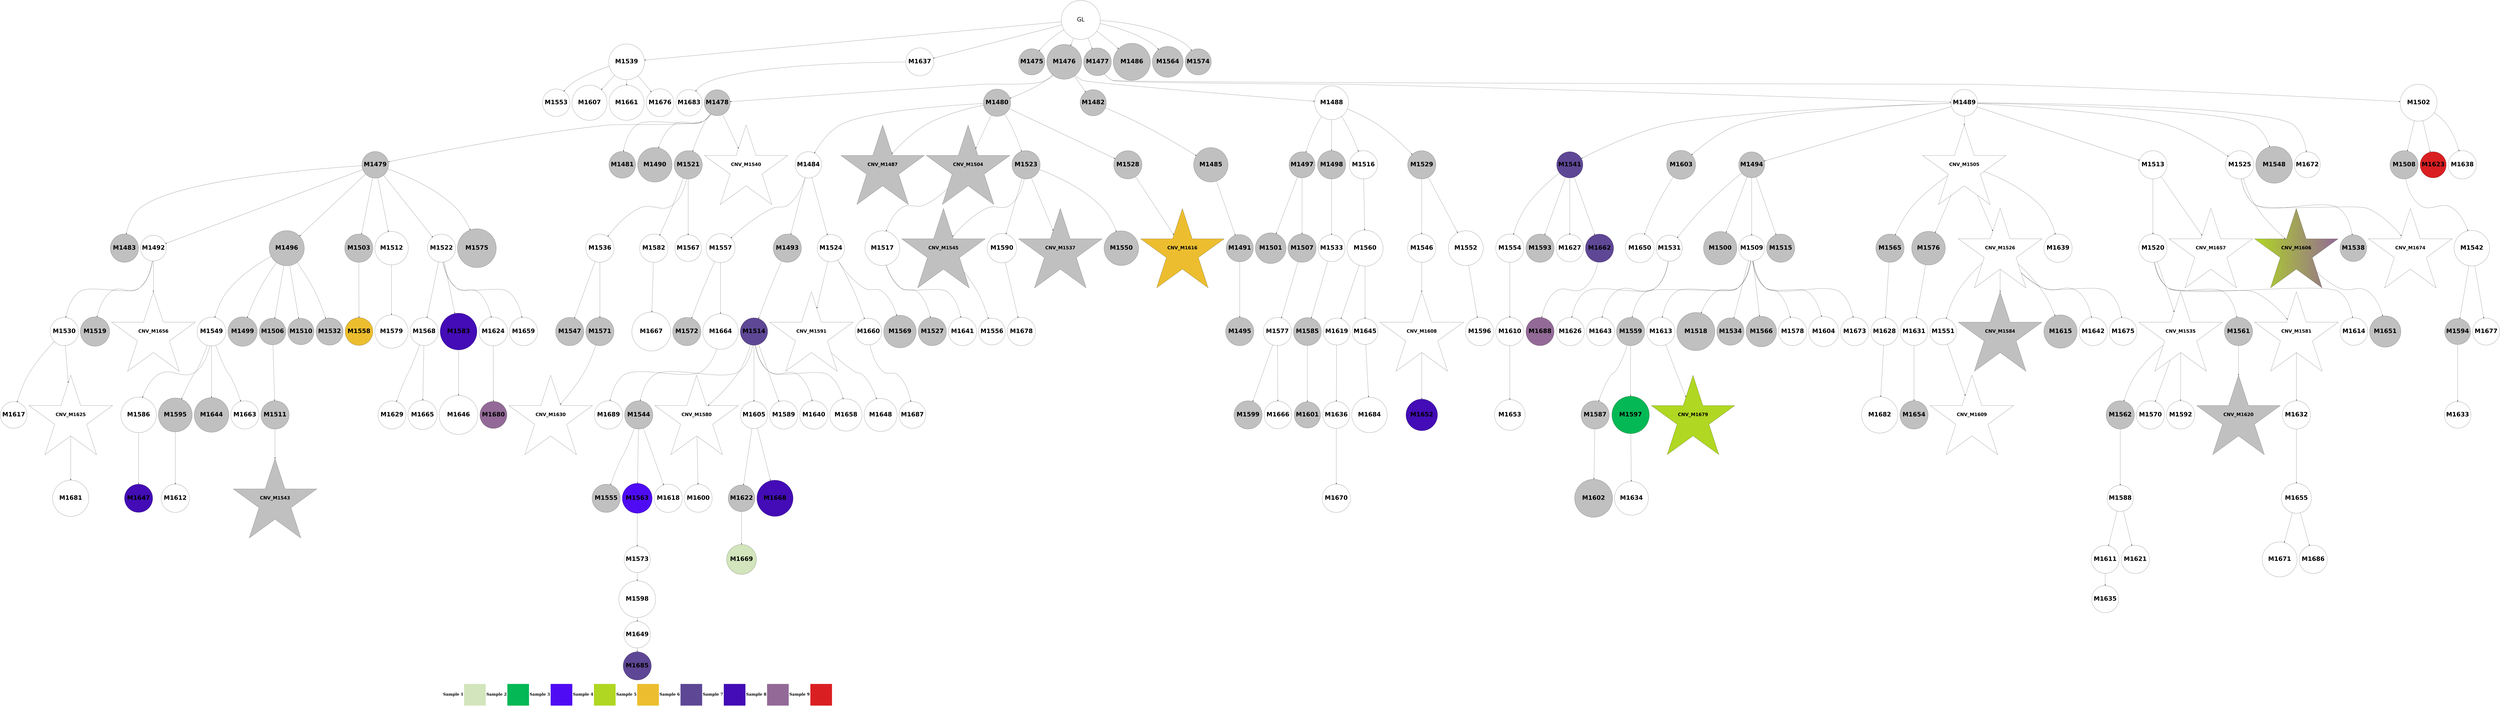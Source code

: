 digraph G { 
rankdir=TB;
1536 -> 1623;
1536 -> 1631;
1537 -> 1632;
1537 -> 1649;
1539 -> 1591;
1541 -> 1568;
1541 -> 1576;
1541 -> 1598;
1542 -> 1553;
1542 -> 1577;
1545 -> 1559;
1545 -> 1613;
1545 -> 1667;
1545 -> 1682;
1547 -> 1560;
1547 -> 1599;
1547 -> 1633;
1547 -> 1668;
1548 -> 1600;
1548 -> 1683;
1550 -> 1561;
1550 -> 1569;
1550 -> 1624;
1551 -> 1562;
1552 -> 1614;
1555 -> 1592;
1555 -> 1601;
1555 -> 1650;
1555 -> 1669;
1557 -> 1615;
1558 -> 1602;
1560 -> 1616;
1563 -> 1578;
1563 -> 1670;
1565 -> 1593;
1565 -> 1603;
1566 -> 1625;
1566 -> 1651;
1567 -> 1626;
1568 -> 1594;
1569 -> 1579;
1571 -> 1634;
1574 -> 1635;
1574 -> 1671;
1577 -> 1636;
1579 -> 1604;
1582 -> 1637;
1583 -> 1605;
1583 -> 1672;
1586 -> 1606;
1587 -> 1638;
1588 -> 1673;
1589 -> 1652;
1591 -> 1607;
1592 -> 1653;
1593 -> 1608;
1594 -> 1617;
1594 -> 1627;
1596 -> 1684;
1597 -> 1654;
1600 -> 1639;
1601 -> 1618;
1603 -> 1640;
1604 -> 1655;
1609 -> 1656;
1611 -> 1628;
1611 -> 1674;
1612 -> 1657;
1614 -> 1658;
1616 -> 1659;
1617 -> 1641;
1619 -> 1685;
1625 -> 1642;
1628 -> 1675;
1630 -> 1686;
1631 -> 1687;
1634 -> 1688;
1637 -> 1660;
1638 -> 1661;
1642 -> 1676;
1643 -> 1689;
1651 -> 1690;
1655 -> 1691;
1661 -> 1677;
1661 -> 1692;
1666 -> 1693;
1668 -> 1694;
1670 -> 1695;
1480 -> 1481;
1480 -> 1482;
1480 -> 1483;
1480 -> 1492;
1480 -> 1545;
1480 -> 1570;
1480 -> 1580;
1480 -> 1643;
1482 -> 1484;
1482 -> 1486;
1482 -> 1488;
1482 -> 1494;
1483 -> 1495;
1483 -> 1508;
1484 -> 1485;
1484 -> 1487;
1484 -> 1496;
1484 -> 1527;
1484 -> 1546;
1485 -> 1489;
1485 -> 1498;
1485 -> 1502;
1485 -> 1509;
1485 -> 1518;
1485 -> 1528;
1485 -> 1581;
1486 -> 1490;
1486 -> 1493;
1486 -> 1510;
1486 -> 1529;
1486 -> 1534;
1488 -> 1491;
1490 -> 1499;
1490 -> 1530;
1490 -> 1563;
1491 -> 1497;
1494 -> 1503;
1494 -> 1504;
1494 -> 1522;
1494 -> 1535;
1495 -> 1500;
1495 -> 1511;
1495 -> 1519;
1495 -> 1531;
1495 -> 1547;
1495 -> 1554;
1495 -> 1609;
1495 -> 1678;
1497 -> 1501;
1498 -> 1525;
1498 -> 1536;
1498 -> 1662;
1499 -> 1520;
1500 -> 1506;
1500 -> 1515;
1500 -> 1521;
1500 -> 1537;
1502 -> 1505;
1502 -> 1512;
1502 -> 1516;
1502 -> 1538;
1502 -> 1555;
1503 -> 1507;
1503 -> 1513;
1504 -> 1539;
1508 -> 1514;
1508 -> 1629;
1508 -> 1644;
1509 -> 1564;
1510 -> 1523;
1511 -> 1532;
1511 -> 1571;
1511 -> 1582;
1511 -> 1645;
1512 -> 1517;
1513 -> 1583;
1514 -> 1548;
1515 -> 1524;
1515 -> 1540;
1515 -> 1565;
1515 -> 1572;
1515 -> 1584;
1515 -> 1610;
1515 -> 1619;
1515 -> 1679;
1517 -> 1549;
1518 -> 1585;
1519 -> 1526;
1519 -> 1663;
1520 -> 1550;
1520 -> 1586;
1520 -> 1595;
1520 -> 1611;
1520 -> 1646;
1520 -> 1664;
1522 -> 1566;
1523 -> 1533;
1523 -> 1647;
1526 -> 1541;
1526 -> 1567;
1526 -> 1587;
1526 -> 1620;
1527 -> 1542;
1527 -> 1573;
1527 -> 1588;
1528 -> 1574;
1528 -> 1589;
1528 -> 1630;
1528 -> 1665;
1529 -> 1543;
1529 -> 1551;
1529 -> 1556;
1529 -> 1596;
1530 -> 1575;
1530 -> 1597;
1530 -> 1666;
1531 -> 1544;
1531 -> 1612;
1531 -> 1680;
1532 -> 1557;
1532 -> 1590;
1532 -> 1621;
1532 -> 1648;
1532 -> 1681;
1534 -> 1622;
1535 -> 1552;
1535 -> 1558;
1629 [shape=circle style=filled fillcolor="#da1f22" fontname="helvetica-bold" fontsize=56 label="M1623" width=2.92 height=2 ];
1676 [shape=circle style=filled fillcolor=white fontname="helvetica-bold" fontsize=56 label="M1670" width=2 height=2 ];
1683 [shape=circle style=filled fillcolor=white fontname="helvetica-bold" fontsize=56 label="M1677" width=2.37 height=2 ];
1549 [shape=star style=filled fillcolor=grey fontname="helvetica-bold" fontsize=42 label="CNV_M1543"];
1513 [shape=circle style=filled fillcolor=grey fontname="helvetica-bold" fontsize=56 label="M1507" width=0.32 height=2 ];
1577 [shape=circle style=filled fillcolor=grey fontname="helvetica-bold" fontsize=56 label="M1571" width=0.59 height=2 ];
1649 [shape=circle style=filled fillcolor=white fontname="helvetica-bold" fontsize=56 label="M1643" width=0.71 height=2 ];
1583 [shape=circle style=filled fillcolor=white fontname="helvetica-bold" fontsize=56 label="M1577" width=1.73 height=2 ];
1692 [shape=circle style=filled fillcolor=white fontname="helvetica-bold" fontsize=56 label="M1686" width=1.23 height=2 ];
1533 [shape=circle style=filled fillcolor=grey fontname="helvetica-bold" fontsize=56 label="M1527" width=1.37 height=2 ];
1541 [shape=star style=filled fillcolor=white fontname="helvetica-bold" fontsize=42 label="CNV_M1535"];
1483 [shape=circle style=filled fillcolor=grey fontname="helvetica-bold" fontsize=56 label="M1477" width=3.55 height=2 ];
1677 [shape=circle style=filled fillcolor=white fontname="helvetica-bold" fontsize=56 label="M1671" width=4.48 height=2 ];
1509 [shape=circle style=filled fillcolor=grey fontname="helvetica-bold" fontsize=56 label="M1503" width=1.79 height=2 ];
1557 [shape=circle style=filled fillcolor=white fontname="helvetica-bold" fontsize=56 label="M1551" width=2.59 height=2 ];
1594 [shape=circle style=filled fillcolor=white fontname="helvetica-bold" fontsize=56 label="M1588" width=3.36 height=2 ];
1573 [shape=circle style=filled fillcolor=white fontname="helvetica-bold" fontsize=56 label="M1567" width=2.62 height=2 ];
1487 [shape=circle style=filled fillcolor=grey fontname="helvetica-bold" fontsize=56 label="M1481" width=2.57 height=2 ];
1684 [shape=circle style=filled fillcolor=white fontname="helvetica-bold" fontsize=56 label="M1678" width=0.47 height=2 ];
1622 [shape=star style=filled fillcolor="#ecbe2f" fontname="helvetica-bold" fontsize=42 label="CNV_M1616"];
1616 [shape=circle style=filled fillcolor=white fontname="helvetica-bold" fontsize=56 label="M1610" width=0.15 height=2 ];
1563 [shape=circle style=filled fillcolor=white fontname="helvetica-bold" fontsize=56 label="M1557" width=3.72 height=2 ];
1612 [shape=star style=filled fillcolor="#b0d722:#936a97" fontname="helvetica-bold" fontsize=42 label="CNV_M1606"];
1493 [shape=star style=filled fillcolor=grey fontname="helvetica-bold" fontsize=42 label="CNV_M1487"];
1606 [shape=circle style=filled fillcolor=white fontname="helvetica-bold" fontsize=56 label="M1600" width=3.59 height=2 ];
1613 [shape=circle style=filled fillcolor=white fontname="helvetica-bold" fontsize=56 label="M1607" width=4.52 height=2 ];
1559 [shape=circle style=filled fillcolor=white fontname="helvetica-bold" fontsize=56 label="M1553" width=3.53 height=2 ];
1628 [shape=circle style=filled fillcolor=grey fontname="helvetica-bold" fontsize=56 label="M1622" width=2.56 height=2 ];
1530 [shape=circle style=filled fillcolor=white fontname="helvetica-bold" fontsize=56 label="M1524" width=2.22 height=2 ];
1564 [shape=circle style=filled fillcolor="#ecbe2f" fontname="helvetica-bold" fontsize=56 label="M1558" width=2.13 height=2 ];
1555 [shape=circle style=filled fillcolor=white fontname="helvetica-bold" fontsize=56 label="M1549" width=3.7 height=2 ];
1568 [shape=circle style=filled fillcolor=grey fontname="helvetica-bold" fontsize=56 label="M1562" width=0.28 height=2 ];
1522 [shape=circle style=filled fillcolor=white fontname="helvetica-bold" fontsize=56 label="M1516" width=1.47 height=2 ];
1694 [shape=circle style=filled fillcolor="#936a97" fontname="helvetica-bold" fontsize=56 label="M1688" width=1.43 height=2 ];
1496 [shape=circle style=filled fillcolor=grey fontname="helvetica-bold" fontsize=56 label="M1490" width=4.43 height=2 ];
1525 [shape=circle style=filled fillcolor=grey fontname="helvetica-bold" fontsize=56 label="M1519" width=3.76 height=2 ];
1566 [shape=circle style=filled fillcolor=white fontname="helvetica-bold" fontsize=56 label="M1560" width=4.63 height=2 ];
1539 [shape=circle style=filled fillcolor=white fontname="helvetica-bold" fontsize=56 label="M1533" width=3.46 height=2 ];
1656 [shape=circle style=filled fillcolor=white fontname="helvetica-bold" fontsize=56 label="M1650" width=3.72 height=2 ];
1597 [shape=star style=filled fillcolor=white fontname="helvetica-bold" fontsize=42 label="CNV_M1591"];
1591 [shape=circle style=filled fillcolor=grey fontname="helvetica-bold" fontsize=56 label="M1585" width=2.08 height=2 ];
1553 [shape=circle style=filled fillcolor=grey fontname="helvetica-bold" fontsize=56 label="M1547" width=1.8 height=2 ];
1569 [shape=circle style=filled fillcolor="#4f0cf4" fontname="helvetica-bold" fontsize=56 label="M1563" width=3.85 height=2 ];
1678 [shape=circle style=filled fillcolor=white fontname="helvetica-bold" fontsize=56 label="M1672" width=3.26 height=2 ];
1631 [shape=star style=filled fillcolor=white fontname="helvetica-bold" fontsize=42 label="CNV_M1625"];
1524 [shape=circle style=filled fillcolor=grey fontname="helvetica-bold" fontsize=56 label="M1518" width=4.89 height=2 ];
1643 [shape=circle style=filled fillcolor=white fontname="helvetica-bold" fontsize=56 label="M1637" width=3.58 height=2 ];
1521 [shape=circle style=filled fillcolor=grey fontname="helvetica-bold" fontsize=56 label="M1515" width=0.36 height=2 ];
1596 [shape=circle style=filled fillcolor=white fontname="helvetica-bold" fontsize=56 label="M1590" width=3.77 height=2 ];
1590 [shape=star style=filled fillcolor=grey fontname="helvetica-bold" fontsize=42 label="CNV_M1584"];
1695 [shape=circle style=filled fillcolor=white fontname="helvetica-bold" fontsize=56 label="M1689" width=0.16 height=2 ];
1642 [shape=circle style=filled fillcolor=white fontname="helvetica-bold" fontsize=56 label="M1636" width=2.39 height=2 ];
1561 [shape=circle style=filled fillcolor=grey fontname="helvetica-bold" fontsize=56 label="M1555" width=1.07 height=2 ];
1536 [shape=circle style=filled fillcolor=white fontname="helvetica-bold" fontsize=56 label="M1530" width=1.81 height=2 ];
1604 [shape=circle style=filled fillcolor=white fontname="helvetica-bold" fontsize=56 label="M1598" width=4.72 height=2 ];
1512 [shape=circle style=filled fillcolor=grey fontname="helvetica-bold" fontsize=56 label="M1506" width=2.65 height=2 ];
1586 [shape=star style=filled fillcolor=white fontname="helvetica-bold" fontsize=42 label="CNV_M1580"];
1673 [shape=circle style=filled fillcolor=white fontname="helvetica-bold" fontsize=56 label="M1667" width=4.98 height=2 ];
1632 [shape=circle style=filled fillcolor=white fontname="helvetica-bold" fontsize=56 label="M1626" width=1.41 height=2 ];
1682 [shape=circle style=filled fillcolor=white fontname="helvetica-bold" fontsize=56 label="M1676" width=2.12 height=2 ];
1497 [shape=circle style=filled fillcolor=grey fontname="helvetica-bold" fontsize=56 label="M1491" width=2.32 height=2 ];
1565 [shape=circle style=filled fillcolor=grey fontname="helvetica-bold" fontsize=56 label="M1559" width=1.31 height=2 ];
1532 [shape=star style=filled fillcolor=white fontname="helvetica-bold" fontsize=42 label="CNV_M1526"];
1520 [shape=circle style=filled fillcolor="#5e4795" fontname="helvetica-bold" fontsize=56 label="M1514" width=2.24 height=2 ];
1595 [shape=circle style=filled fillcolor=white fontname="helvetica-bold" fontsize=56 label="M1589" width=0.4 height=2 ];
1623 [shape=circle style=filled fillcolor=white fontname="helvetica-bold" fontsize=56 label="M1617" width=2.62 height=2 ];
1618 [shape=circle style=filled fillcolor=white fontname="helvetica-bold" fontsize=56 label="M1612" width=0.66 height=2 ];
1506 [shape=circle style=filled fillcolor=grey fontname="helvetica-bold" fontsize=56 label="M1500" width=4.28 height=2 ];
1480 [label="GL" fontname="arial-bold" fontsize=56 width=5 height=5];
1637 [shape=circle style=filled fillcolor=white fontname="helvetica-bold" fontsize=56 label="M1631" width=2.11 height=2 ];
1491 [shape=circle style=filled fillcolor=grey fontname="helvetica-bold" fontsize=56 label="M1485" width=4.41 height=2 ];
1537 [shape=circle style=filled fillcolor=white fontname="helvetica-bold" fontsize=56 label="M1531" width=2.99 height=2 ];
1627 [shape=circle style=filled fillcolor=white fontname="helvetica-bold" fontsize=56 label="M1621" width=1.67 height=2 ];
1689 [shape=circle style=filled fillcolor=white fontname="helvetica-bold" fontsize=56 label="M1683" width=2.75 height=2 ];
1661 [shape=circle style=filled fillcolor=white fontname="helvetica-bold" fontsize=56 label="M1655" width=3.85 height=2 ];
1617 [shape=circle style=filled fillcolor=white fontname="helvetica-bold" fontsize=56 label="M1611" width=2.07 height=2 ];
1605 [shape=circle style=filled fillcolor=grey fontname="helvetica-bold" fontsize=56 label="M1599" width=0.24 height=2 ];
1611 [shape=circle style=filled fillcolor=white fontname="helvetica-bold" fontsize=56 label="M1605" width=2.29 height=2 ];
1636 [shape=star style=filled fillcolor=white fontname="helvetica-bold" fontsize=42 label="CNV_M1630"];
1650 [shape=circle style=filled fillcolor=grey fontname="helvetica-bold" fontsize=56 label="M1644" width=4.45 height=2 ];
1619 [shape=circle style=filled fillcolor=white fontname="helvetica-bold" fontsize=56 label="M1613" width=1.14 height=2 ];
1635 [shape=circle style=filled fillcolor=white fontname="helvetica-bold" fontsize=56 label="M1629" width=2.07 height=2 ];
1653 [shape=circle style=filled fillcolor="#430cb6" fontname="helvetica-bold" fontsize=56 label="M1647" width=1.29 height=2 ];
1529 [shape=circle style=filled fillcolor=grey fontname="helvetica-bold" fontsize=56 label="M1523" width=1.18 height=2 ];
1482 [shape=circle style=filled fillcolor=grey fontname="helvetica-bold" fontsize=56 label="M1476" width=4.47 height=2 ];
1584 [shape=circle style=filled fillcolor=white fontname="helvetica-bold" fontsize=56 label="M1578" width=1.58 height=2 ];
1693 [shape=circle style=filled fillcolor=white fontname="helvetica-bold" fontsize=56 label="M1687" width=2.47 height=2 ];
1543 [shape=star style=filled fillcolor=grey fontname="helvetica-bold" fontsize=42 label="CNV_M1537"];
1691 [shape=circle style=filled fillcolor="#5e4795" fontname="helvetica-bold" fontsize=56 label="M1685" width=0.57 height=2 ];
1503 [shape=circle style=filled fillcolor=grey fontname="helvetica-bold" fontsize=56 label="M1497" width=3.09 height=2 ];
1489 [shape=circle style=filled fillcolor=grey fontname="helvetica-bold" fontsize=56 label="M1483" width=0.03 height=2 ];
1582 [shape=circle style=filled fillcolor=grey fontname="helvetica-bold" fontsize=56 label="M1576" width=4.32 height=2 ];
1620 [shape=circle style=filled fillcolor=white fontname="helvetica-bold" fontsize=56 label="M1614" width=2.2 height=2 ];
1572 [shape=circle style=filled fillcolor=grey fontname="helvetica-bold" fontsize=56 label="M1566" width=3.91 height=2 ];
1575 [shape=circle style=filled fillcolor=grey fontname="helvetica-bold" fontsize=56 label="M1569" width=4.18 height=2 ];
1598 [shape=circle style=filled fillcolor=white fontname="helvetica-bold" fontsize=56 label="M1592" width=1.96 height=2 ];
1666 [shape=circle style=filled fillcolor=white fontname="helvetica-bold" fontsize=56 label="M1660" width=2.6 height=2 ];
1593 [shape=circle style=filled fillcolor=grey fontname="helvetica-bold" fontsize=56 label="M1587" width=1.65 height=2 ];
1515 [shape=circle style=filled fillcolor=white fontname="helvetica-bold" fontsize=56 label="M1509" width=3.31 height=2 ];
1585 [shape=circle style=filled fillcolor=white fontname="helvetica-bold" fontsize=56 label="M1579" width=4.28 height=2 ];
1651 [shape=circle style=filled fillcolor=white fontname="helvetica-bold" fontsize=56 label="M1645" width=3.26 height=2 ];
1576 [shape=circle style=filled fillcolor=white fontname="helvetica-bold" fontsize=56 label="M1570" width=0.59 height=2 ];
1639 [shape=circle style=filled fillcolor=white fontname="helvetica-bold" fontsize=56 label="M1633" width=2.58 height=2 ];
1552 [shape=circle style=filled fillcolor=white fontname="helvetica-bold" fontsize=56 label="M1546" width=1.83 height=2 ];
1621 [shape=circle style=filled fillcolor=grey fontname="helvetica-bold" fontsize=56 label="M1615" width=4.28 height=2 ];
1517 [shape=circle style=filled fillcolor=grey fontname="helvetica-bold" fontsize=56 label="M1511" width=1.3 height=2 ];
1603 [shape=circle style=filled fillcolor="#04b855" fontname="helvetica-bold" fontsize=56 label="M1597" width=4.8 height=2 ];
1574 [shape=circle style=filled fillcolor=white fontname="helvetica-bold" fontsize=56 label="M1568" width=3.6 height=2 ];
1547 [shape=circle style=filled fillcolor="#5e4795" fontname="helvetica-bold" fontsize=56 label="M1541" width=2.77 height=2 ];
1551 [shape=star style=filled fillcolor=grey fontname="helvetica-bold" fontsize=42 label="CNV_M1545"];
1507 [shape=circle style=filled fillcolor=grey fontname="helvetica-bold" fontsize=56 label="M1501" width=3.94 height=2 ];
1588 [shape=circle style=filled fillcolor=white fontname="helvetica-bold" fontsize=56 label="M1582" width=1.75 height=2 ];
1560 [shape=circle style=filled fillcolor=white fontname="helvetica-bold" fontsize=56 label="M1554" width=1.55 height=2 ];
1625 [shape=circle style=filled fillcolor=white fontname="helvetica-bold" fontsize=56 label="M1619" width=2.45 height=2 ];
1558 [shape=circle style=filled fillcolor=white fontname="helvetica-bold" fontsize=56 label="M1552" width=4.47 height=2 ];
1502 [shape=circle style=filled fillcolor=grey fontname="helvetica-bold" fontsize=56 label="M1496" width=4.52 height=2 ];
1614 [shape=star style=filled fillcolor=white fontname="helvetica-bold" fontsize=42 label="CNV_M1608"];
1528 [shape=circle style=filled fillcolor=white fontname="helvetica-bold" fontsize=56 label="M1522" width=2.05 height=2 ];
1498 [shape=circle style=filled fillcolor=white fontname="helvetica-bold" fontsize=56 label="M1492" width=3.28 height=2 ];
1510 [shape=star style=filled fillcolor=grey fontname="helvetica-bold" fontsize=42 label="CNV_M1504"];
1634 [shape=circle style=filled fillcolor=white fontname="helvetica-bold" fontsize=56 label="M1628" width=2.27 height=2 ];
1626 [shape=star style=filled fillcolor=grey fontname="helvetica-bold" fontsize=42 label="CNV_M1620"];
1484 [shape=circle style=filled fillcolor=grey fontname="helvetica-bold" fontsize=56 label="M1478" width=3.14 height=2 ];
1624 [shape=circle style=filled fillcolor=white fontname="helvetica-bold" fontsize=56 label="M1618" width=1.9 height=2 ];
1490 [shape=circle style=filled fillcolor=white fontname="helvetica-bold" fontsize=56 label="M1484" width=3.38 height=2 ];
1516 [shape=circle style=filled fillcolor=grey fontname="helvetica-bold" fontsize=56 label="M1510" width=2.76 height=2 ];
1485 [shape=circle style=filled fillcolor=grey fontname="helvetica-bold" fontsize=56 label="M1479" width=2.58 height=2 ];
1519 [shape=circle style=filled fillcolor=white fontname="helvetica-bold" fontsize=56 label="M1513" width=1.7 height=2 ];
1508 [shape=circle style=filled fillcolor=white fontname="helvetica-bold" fontsize=56 label="M1502" width=4.73 height=2 ];
1500 [shape=circle style=filled fillcolor=grey fontname="helvetica-bold" fontsize=56 label="M1494" width=3.14 height=2 ];
1630 [shape=circle style=filled fillcolor=white fontname="helvetica-bold" fontsize=56 label="M1624" width=3.67 height=2 ];
1668 [shape=circle style=filled fillcolor="#5e4795" fontname="helvetica-bold" fontsize=56 label="M1662" width=3.63 height=2 ];
1545 [shape=circle style=filled fillcolor=white fontname="helvetica-bold" fontsize=56 label="M1539" width=4.59 height=2 ];
1495 [shape=circle style=filled fillcolor=white fontname="helvetica-bold" fontsize=56 label="M1489" width=2.63 height=2 ];
1659 [shape=circle style=filled fillcolor=white fontname="helvetica-bold" fontsize=56 label="M1653" width=3.93 height=2 ];
1505 [shape=circle style=filled fillcolor=grey fontname="helvetica-bold" fontsize=56 label="M1499" width=3.78 height=2 ];
1556 [shape=circle style=filled fillcolor=grey fontname="helvetica-bold" fontsize=56 label="M1550" width=4.44 height=2 ];
1607 [shape=circle style=filled fillcolor=grey fontname="helvetica-bold" fontsize=56 label="M1601" width=2.83 height=2 ];
1579 [shape=circle style=filled fillcolor=white fontname="helvetica-bold" fontsize=56 label="M1573" width=2.85 height=2 ];
1638 [shape=circle style=filled fillcolor=white fontname="helvetica-bold" fontsize=56 label="M1632" width=1.88 height=2 ];
1494 [shape=circle style=filled fillcolor=white fontname="helvetica-bold" fontsize=56 label="M1488" width=4.35 height=2 ];
1571 [shape=circle style=filled fillcolor=grey fontname="helvetica-bold" fontsize=56 label="M1565" width=1.19 height=2 ];
1670 [shape=circle style=filled fillcolor=white fontname="helvetica-bold" fontsize=56 label="M1664" width=4.55 height=2 ];
1534 [shape=circle style=filled fillcolor=grey fontname="helvetica-bold" fontsize=56 label="M1528" width=1.3 height=2 ];
1562 [shape=circle style=filled fillcolor=white fontname="helvetica-bold" fontsize=56 label="M1556" width=2.54 height=2 ];
1518 [shape=circle style=filled fillcolor=white fontname="helvetica-bold" fontsize=56 label="M1512" width=4.29 height=2 ];
1550 [shape=circle style=filled fillcolor=grey fontname="helvetica-bold" fontsize=56 label="M1544" width=1.53 height=2 ];
1581 [shape=circle style=filled fillcolor=grey fontname="helvetica-bold" fontsize=56 label="M1575" width=4.98 height=2 ];
1652 [shape=circle style=filled fillcolor=white fontname="helvetica-bold" fontsize=56 label="M1646" width=4.99 height=2 ];
1658 [shape=circle style=filled fillcolor="#430cb6" fontname="helvetica-bold" fontsize=56 label="M1652" width=4.05 height=2 ];
1654 [shape=circle style=filled fillcolor=white fontname="helvetica-bold" fontsize=56 label="M1648" width=4.24 height=2 ];
1492 [shape=circle style=filled fillcolor=grey fontname="helvetica-bold" fontsize=56 label="M1486" width=4.76 height=2 ];
1690 [shape=circle style=filled fillcolor=white fontname="helvetica-bold" fontsize=56 label="M1684" width=4.56 height=2 ];
1548 [shape=circle style=filled fillcolor=white fontname="helvetica-bold" fontsize=56 label="M1542" width=4.56 height=2 ];
1646 [shape=circle style=filled fillcolor=white fontname="helvetica-bold" fontsize=56 label="M1640" width=1.31 height=2 ];
1641 [shape=circle style=filled fillcolor=white fontname="helvetica-bold" fontsize=56 label="M1635" width=3.47 height=2 ];
1640 [shape=circle style=filled fillcolor=white fontname="helvetica-bold" fontsize=56 label="M1634" width=4.35 height=2 ];
1592 [shape=circle style=filled fillcolor=white fontname="helvetica-bold" fontsize=56 label="M1586" width=4.56 height=2 ];
1681 [shape=circle style=filled fillcolor=white fontname="helvetica-bold" fontsize=56 label="M1675" width=3.54 height=2 ];
1602 [shape=circle style=filled fillcolor=white fontname="helvetica-bold" fontsize=56 label="M1596" width=1.76 height=2 ];
1660 [shape=circle style=filled fillcolor=grey fontname="helvetica-bold" fontsize=56 label="M1654" width=3.63 height=2 ];
1674 [shape=circle style=filled fillcolor="#430cb6" fontname="helvetica-bold" fontsize=56 label="M1668" width=4.65 height=2 ];
1665 [shape=circle style=filled fillcolor=white fontname="helvetica-bold" fontsize=56 label="M1659" width=0.56 height=2 ];
1669 [shape=circle style=filled fillcolor=white fontname="helvetica-bold" fontsize=56 label="M1663" width=0.83 height=2 ];
1589 [shape=circle style=filled fillcolor="#430cb6" fontname="helvetica-bold" fontsize=56 label="M1583" width=4.72 height=2 ];
1535 [shape=circle style=filled fillcolor=grey fontname="helvetica-bold" fontsize=56 label="M1529" width=0.9 height=2 ];
1501 [shape=circle style=filled fillcolor=grey fontname="helvetica-bold" fontsize=56 label="M1495" width=0.49 height=2 ];
1538 [shape=circle style=filled fillcolor=grey fontname="helvetica-bold" fontsize=56 label="M1532" width=2.32 height=2 ];
1615 [shape=star style=filled fillcolor=white fontname="helvetica-bold" fontsize=42 label="CNV_M1609"];
1540 [shape=circle style=filled fillcolor=grey fontname="helvetica-bold" fontsize=56 label="M1534" width=2.25 height=2 ];
1544 [shape=circle style=filled fillcolor=grey fontname="helvetica-bold" fontsize=56 label="M1538" width=3.41 height=2 ];
1671 [shape=circle style=filled fillcolor=white fontname="helvetica-bold" fontsize=56 label="M1665" width=3.75 height=2 ];
1675 [shape=circle style=filled fillcolor="#d2e5bc" fontname="helvetica-bold" fontsize=56 label="M1669" width=3.83 height=2 ];
1657 [shape=circle style=filled fillcolor=grey fontname="helvetica-bold" fontsize=56 label="M1651" width=4.01 height=2 ];
1633 [shape=circle style=filled fillcolor=white fontname="helvetica-bold" fontsize=56 label="M1627" width=2.27 height=2 ];
1655 [shape=circle style=filled fillcolor=white fontname="helvetica-bold" fontsize=56 label="M1649" width=2.7 height=2 ];
1523 [shape=circle style=filled fillcolor=white fontname="helvetica-bold" fontsize=56 label="M1517" width=4.46 height=2 ];
1608 [shape=circle style=filled fillcolor=grey fontname="helvetica-bold" fontsize=56 label="M1602" width=4.87 height=2 ];
1688 [shape=circle style=filled fillcolor=white fontname="helvetica-bold" fontsize=56 label="M1682" width=4.66 height=2 ];
1686 [shape=circle style=filled fillcolor="#936a97" fontname="helvetica-bold" fontsize=56 label="M1680" width=2.37 height=2 ];
1488 [shape=circle style=filled fillcolor=grey fontname="helvetica-bold" fontsize=56 label="M1482" width=2.92 height=2 ];
1680 [shape=star style=filled fillcolor=white fontname="helvetica-bold" fontsize=42 label="CNV_M1674"];
1504 [shape=circle style=filled fillcolor=grey fontname="helvetica-bold" fontsize=56 label="M1498" width=1.27 height=2 ];
1685 [shape=star style=filled fillcolor="#b0d722" fontname="helvetica-bold" fontsize=42 label="CNV_M1679"];
1486 [shape=circle style=filled fillcolor=grey fontname="helvetica-bold" fontsize=56 label="M1480" width=2.3 height=2 ];
1672 [shape=circle style=filled fillcolor=white fontname="helvetica-bold" fontsize=56 label="M1666" width=2.15 height=2 ];
1610 [shape=circle style=filled fillcolor=white fontname="helvetica-bold" fontsize=56 label="M1604" width=3.86 height=2 ];
1587 [shape=star style=filled fillcolor=white fontname="helvetica-bold" fontsize=42 label="CNV_M1581"];
1499 [shape=circle style=filled fillcolor=grey fontname="helvetica-bold" fontsize=56 label="M1493" width=0.36 height=2 ];
1609 [shape=circle style=filled fillcolor=grey fontname="helvetica-bold" fontsize=56 label="M1603" width=3.71 height=2 ];
1514 [shape=circle style=filled fillcolor=grey fontname="helvetica-bold" fontsize=56 label="M1508" width=1.97 height=2 ];
1578 [shape=circle style=filled fillcolor=grey fontname="helvetica-bold" fontsize=56 label="M1572" width=0.09 height=2 ];
1567 [shape=circle style=filled fillcolor=grey fontname="helvetica-bold" fontsize=56 label="M1561" width=1.1 height=2 ];
1527 [shape=circle style=filled fillcolor=grey fontname="helvetica-bold" fontsize=56 label="M1521" width=1.03 height=2 ];
1664 [shape=circle style=filled fillcolor=white fontname="helvetica-bold" fontsize=56 label="M1658" width=4.14 height=2 ];
1667 [shape=circle style=filled fillcolor=white fontname="helvetica-bold" fontsize=56 label="M1661" width=4.51 height=2 ];
1600 [shape=circle style=filled fillcolor=grey fontname="helvetica-bold" fontsize=56 label="M1594" width=3.17 height=2 ];
1599 [shape=circle style=filled fillcolor=grey fontname="helvetica-bold" fontsize=56 label="M1593" width=1.63 height=2 ];
1526 [shape=circle style=filled fillcolor=white fontname="helvetica-bold" fontsize=56 label="M1520" width=1.94 height=2 ];
1663 [shape=star style=filled fillcolor=white fontname="helvetica-bold" fontsize=42 label="CNV_M1657"];
1531 [shape=circle style=filled fillcolor=white fontname="helvetica-bold" fontsize=56 label="M1525" width=0.64 height=2 ];
1481 [shape=circle style=filled fillcolor=grey fontname="helvetica-bold" fontsize=56 label="M1475" width=2.89 height=2 ];
1679 [shape=circle style=filled fillcolor=white fontname="helvetica-bold" fontsize=56 label="M1673" width=1.44 height=2 ];
1647 [shape=circle style=filled fillcolor=white fontname="helvetica-bold" fontsize=56 label="M1641" width=1.89 height=2 ];
1662 [shape=star style=filled fillcolor=white fontname="helvetica-bold" fontsize=42 label="CNV_M1656"];
1554 [shape=circle style=filled fillcolor=grey fontname="helvetica-bold" fontsize=56 label="M1548" width=4.72 height=2 ];
1511 [shape=star style=filled fillcolor=white fontname="helvetica-bold" fontsize=42 label="CNV_M1505"];
1645 [shape=circle style=filled fillcolor=white fontname="helvetica-bold" fontsize=56 label="M1639" width=1.93 height=2 ];
1687 [shape=circle style=filled fillcolor=white fontname="helvetica-bold" fontsize=56 label="M1681" width=4.65 height=2 ];
1570 [shape=circle style=filled fillcolor=grey fontname="helvetica-bold" fontsize=56 label="M1564" width=3.96 height=2 ];
1601 [shape=circle style=filled fillcolor=grey fontname="helvetica-bold" fontsize=56 label="M1595" width=4.35 height=2 ];
1580 [shape=circle style=filled fillcolor=grey fontname="helvetica-bold" fontsize=56 label="M1574" width=2.97 height=2 ];
1648 [shape=circle style=filled fillcolor=white fontname="helvetica-bold" fontsize=56 label="M1642" width=0.97 height=2 ];
1644 [shape=circle style=filled fillcolor=white fontname="helvetica-bold" fontsize=56 label="M1638" width=0.32 height=2 ];
1546 [shape=star style=filled fillcolor=white fontname="helvetica-bold" fontsize=42 label="CNV_M1540"];
1542 [shape=circle style=filled fillcolor=white fontname="helvetica-bold" fontsize=56 label="M1536" width=0.14 height=2 ];
{rank=sink;
Legend[shape=none, margin=0, label=<<TABLE border="0" cellborder="0" cellspacing="0"> 
<TR><TD width="200" height="200" colspan="1"><FONT POINT-SIZE="36.0"><B>Sample 1</B></FONT></TD><TD width="200" height="200" colspan="1" BGCOLOR="#d2e5bc"></TD>
<TD width="200" height="200" colspan="1"><FONT POINT-SIZE="36.0"><B>Sample 2</B></FONT></TD><TD width="200" height="200" colspan="1" BGCOLOR="#04b855"></TD>
<TD width="200" height="200" colspan="1"><FONT POINT-SIZE="36.0"><B>Sample 3</B></FONT></TD><TD width="200" height="200" colspan="1" BGCOLOR="#4f0cf4"></TD>
<TD width="200" height="200" colspan="1"><FONT POINT-SIZE="36.0"><B>Sample 4</B></FONT></TD><TD width="200" height="200" colspan="1" BGCOLOR="#b0d722"></TD>
<TD width="200" height="200" colspan="1"><FONT POINT-SIZE="36.0"><B>Sample 5</B></FONT></TD><TD width="200" height="200" colspan="1" BGCOLOR="#ecbe2f"></TD>
<TD width="200" height="200" colspan="1"><FONT POINT-SIZE="36.0"><B>Sample 6</B></FONT></TD><TD width="200" height="200" colspan="1" BGCOLOR="#5e4795"></TD>
<TD width="200" height="200" colspan="1"><FONT POINT-SIZE="36.0"><B>Sample 7</B></FONT></TD><TD width="200" height="200" colspan="1" BGCOLOR="#430cb6"></TD>
<TD width="200" height="200" colspan="1"><FONT POINT-SIZE="36.0"><B>Sample 8</B></FONT></TD><TD width="200" height="200" colspan="1" BGCOLOR="#936a97"></TD>
<TD width="200" height="200" colspan="1"><FONT POINT-SIZE="36.0"><B>Sample 9</B></FONT></TD><TD width="200" height="200" colspan="1" BGCOLOR="#da1f22"></TD>
</TR></TABLE>>];
} 
}